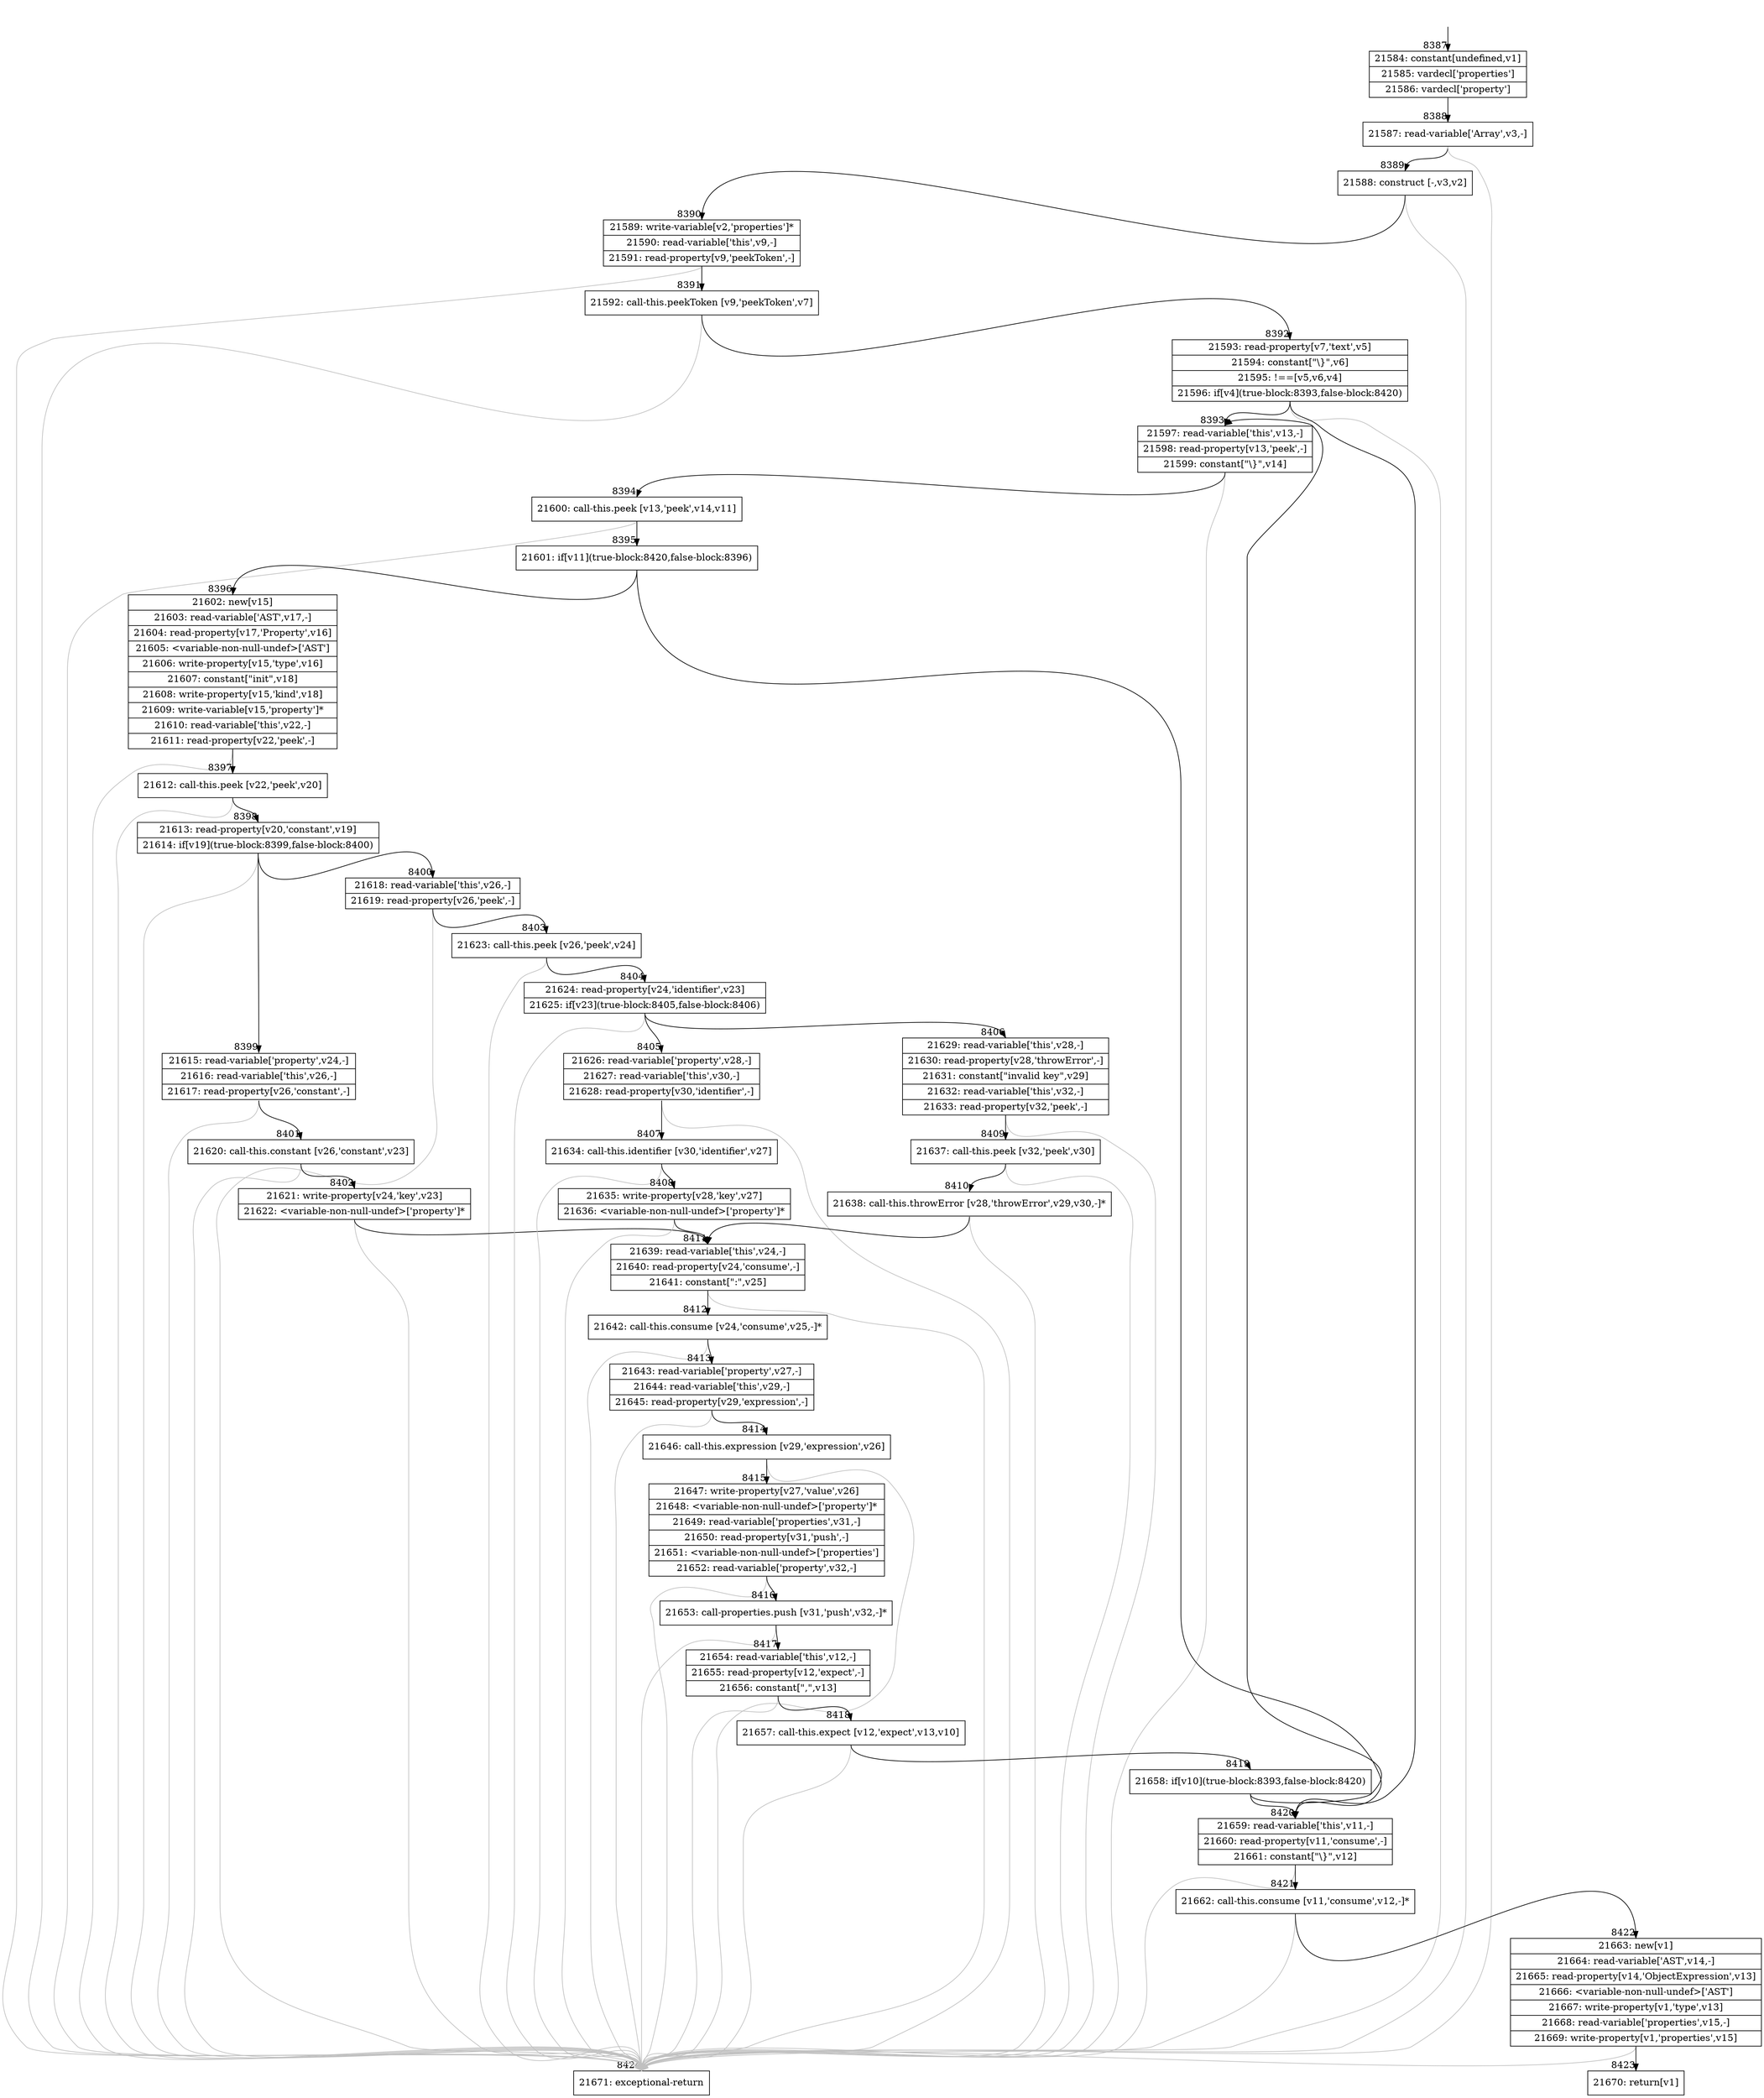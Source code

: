 digraph {
rankdir="TD"
BB_entry617[shape=none,label=""];
BB_entry617 -> BB8387 [tailport=s, headport=n, headlabel="    8387"]
BB8387 [shape=record label="{21584: constant[undefined,v1]|21585: vardecl['properties']|21586: vardecl['property']}" ] 
BB8387 -> BB8388 [tailport=s, headport=n, headlabel="      8388"]
BB8388 [shape=record label="{21587: read-variable['Array',v3,-]}" ] 
BB8388 -> BB8389 [tailport=s, headport=n, headlabel="      8389"]
BB8388 -> BB8424 [tailport=s, headport=n, color=gray, headlabel="      8424"]
BB8389 [shape=record label="{21588: construct [-,v3,v2]}" ] 
BB8389 -> BB8390 [tailport=s, headport=n, headlabel="      8390"]
BB8389 -> BB8424 [tailport=s, headport=n, color=gray]
BB8390 [shape=record label="{21589: write-variable[v2,'properties']*|21590: read-variable['this',v9,-]|21591: read-property[v9,'peekToken',-]}" ] 
BB8390 -> BB8391 [tailport=s, headport=n, headlabel="      8391"]
BB8390 -> BB8424 [tailport=s, headport=n, color=gray]
BB8391 [shape=record label="{21592: call-this.peekToken [v9,'peekToken',v7]}" ] 
BB8391 -> BB8392 [tailport=s, headport=n, headlabel="      8392"]
BB8391 -> BB8424 [tailport=s, headport=n, color=gray]
BB8392 [shape=record label="{21593: read-property[v7,'text',v5]|21594: constant[\"\\\}\",v6]|21595: !==[v5,v6,v4]|21596: if[v4](true-block:8393,false-block:8420)}" ] 
BB8392 -> BB8393 [tailport=s, headport=n, headlabel="      8393"]
BB8392 -> BB8420 [tailport=s, headport=n, headlabel="      8420"]
BB8392 -> BB8424 [tailport=s, headport=n, color=gray]
BB8393 [shape=record label="{21597: read-variable['this',v13,-]|21598: read-property[v13,'peek',-]|21599: constant[\"\\\}\",v14]}" ] 
BB8393 -> BB8394 [tailport=s, headport=n, headlabel="      8394"]
BB8393 -> BB8424 [tailport=s, headport=n, color=gray]
BB8394 [shape=record label="{21600: call-this.peek [v13,'peek',v14,v11]}" ] 
BB8394 -> BB8395 [tailport=s, headport=n, headlabel="      8395"]
BB8394 -> BB8424 [tailport=s, headport=n, color=gray]
BB8395 [shape=record label="{21601: if[v11](true-block:8420,false-block:8396)}" ] 
BB8395 -> BB8420 [tailport=s, headport=n]
BB8395 -> BB8396 [tailport=s, headport=n, headlabel="      8396"]
BB8396 [shape=record label="{21602: new[v15]|21603: read-variable['AST',v17,-]|21604: read-property[v17,'Property',v16]|21605: \<variable-non-null-undef\>['AST']|21606: write-property[v15,'type',v16]|21607: constant[\"init\",v18]|21608: write-property[v15,'kind',v18]|21609: write-variable[v15,'property']*|21610: read-variable['this',v22,-]|21611: read-property[v22,'peek',-]}" ] 
BB8396 -> BB8397 [tailport=s, headport=n, headlabel="      8397"]
BB8396 -> BB8424 [tailport=s, headport=n, color=gray]
BB8397 [shape=record label="{21612: call-this.peek [v22,'peek',v20]}" ] 
BB8397 -> BB8398 [tailport=s, headport=n, headlabel="      8398"]
BB8397 -> BB8424 [tailport=s, headport=n, color=gray]
BB8398 [shape=record label="{21613: read-property[v20,'constant',v19]|21614: if[v19](true-block:8399,false-block:8400)}" ] 
BB8398 -> BB8399 [tailport=s, headport=n, headlabel="      8399"]
BB8398 -> BB8400 [tailport=s, headport=n, headlabel="      8400"]
BB8398 -> BB8424 [tailport=s, headport=n, color=gray]
BB8399 [shape=record label="{21615: read-variable['property',v24,-]|21616: read-variable['this',v26,-]|21617: read-property[v26,'constant',-]}" ] 
BB8399 -> BB8401 [tailport=s, headport=n, headlabel="      8401"]
BB8399 -> BB8424 [tailport=s, headport=n, color=gray]
BB8400 [shape=record label="{21618: read-variable['this',v26,-]|21619: read-property[v26,'peek',-]}" ] 
BB8400 -> BB8403 [tailport=s, headport=n, headlabel="      8403"]
BB8400 -> BB8424 [tailport=s, headport=n, color=gray]
BB8401 [shape=record label="{21620: call-this.constant [v26,'constant',v23]}" ] 
BB8401 -> BB8402 [tailport=s, headport=n, headlabel="      8402"]
BB8401 -> BB8424 [tailport=s, headport=n, color=gray]
BB8402 [shape=record label="{21621: write-property[v24,'key',v23]|21622: \<variable-non-null-undef\>['property']*}" ] 
BB8402 -> BB8411 [tailport=s, headport=n, headlabel="      8411"]
BB8402 -> BB8424 [tailport=s, headport=n, color=gray]
BB8403 [shape=record label="{21623: call-this.peek [v26,'peek',v24]}" ] 
BB8403 -> BB8404 [tailport=s, headport=n, headlabel="      8404"]
BB8403 -> BB8424 [tailport=s, headport=n, color=gray]
BB8404 [shape=record label="{21624: read-property[v24,'identifier',v23]|21625: if[v23](true-block:8405,false-block:8406)}" ] 
BB8404 -> BB8405 [tailport=s, headport=n, headlabel="      8405"]
BB8404 -> BB8406 [tailport=s, headport=n, headlabel="      8406"]
BB8404 -> BB8424 [tailport=s, headport=n, color=gray]
BB8405 [shape=record label="{21626: read-variable['property',v28,-]|21627: read-variable['this',v30,-]|21628: read-property[v30,'identifier',-]}" ] 
BB8405 -> BB8407 [tailport=s, headport=n, headlabel="      8407"]
BB8405 -> BB8424 [tailport=s, headport=n, color=gray]
BB8406 [shape=record label="{21629: read-variable['this',v28,-]|21630: read-property[v28,'throwError',-]|21631: constant[\"invalid key\",v29]|21632: read-variable['this',v32,-]|21633: read-property[v32,'peek',-]}" ] 
BB8406 -> BB8409 [tailport=s, headport=n, headlabel="      8409"]
BB8406 -> BB8424 [tailport=s, headport=n, color=gray]
BB8407 [shape=record label="{21634: call-this.identifier [v30,'identifier',v27]}" ] 
BB8407 -> BB8408 [tailport=s, headport=n, headlabel="      8408"]
BB8407 -> BB8424 [tailport=s, headport=n, color=gray]
BB8408 [shape=record label="{21635: write-property[v28,'key',v27]|21636: \<variable-non-null-undef\>['property']*}" ] 
BB8408 -> BB8411 [tailport=s, headport=n]
BB8408 -> BB8424 [tailport=s, headport=n, color=gray]
BB8409 [shape=record label="{21637: call-this.peek [v32,'peek',v30]}" ] 
BB8409 -> BB8410 [tailport=s, headport=n, headlabel="      8410"]
BB8409 -> BB8424 [tailport=s, headport=n, color=gray]
BB8410 [shape=record label="{21638: call-this.throwError [v28,'throwError',v29,v30,-]*}" ] 
BB8410 -> BB8411 [tailport=s, headport=n]
BB8410 -> BB8424 [tailport=s, headport=n, color=gray]
BB8411 [shape=record label="{21639: read-variable['this',v24,-]|21640: read-property[v24,'consume',-]|21641: constant[\":\",v25]}" ] 
BB8411 -> BB8412 [tailport=s, headport=n, headlabel="      8412"]
BB8411 -> BB8424 [tailport=s, headport=n, color=gray]
BB8412 [shape=record label="{21642: call-this.consume [v24,'consume',v25,-]*}" ] 
BB8412 -> BB8413 [tailport=s, headport=n, headlabel="      8413"]
BB8412 -> BB8424 [tailport=s, headport=n, color=gray]
BB8413 [shape=record label="{21643: read-variable['property',v27,-]|21644: read-variable['this',v29,-]|21645: read-property[v29,'expression',-]}" ] 
BB8413 -> BB8414 [tailport=s, headport=n, headlabel="      8414"]
BB8413 -> BB8424 [tailport=s, headport=n, color=gray]
BB8414 [shape=record label="{21646: call-this.expression [v29,'expression',v26]}" ] 
BB8414 -> BB8415 [tailport=s, headport=n, headlabel="      8415"]
BB8414 -> BB8424 [tailport=s, headport=n, color=gray]
BB8415 [shape=record label="{21647: write-property[v27,'value',v26]|21648: \<variable-non-null-undef\>['property']*|21649: read-variable['properties',v31,-]|21650: read-property[v31,'push',-]|21651: \<variable-non-null-undef\>['properties']|21652: read-variable['property',v32,-]}" ] 
BB8415 -> BB8416 [tailport=s, headport=n, headlabel="      8416"]
BB8415 -> BB8424 [tailport=s, headport=n, color=gray]
BB8416 [shape=record label="{21653: call-properties.push [v31,'push',v32,-]*}" ] 
BB8416 -> BB8417 [tailport=s, headport=n, headlabel="      8417"]
BB8416 -> BB8424 [tailport=s, headport=n, color=gray]
BB8417 [shape=record label="{21654: read-variable['this',v12,-]|21655: read-property[v12,'expect',-]|21656: constant[\",\",v13]}" ] 
BB8417 -> BB8418 [tailport=s, headport=n, headlabel="      8418"]
BB8417 -> BB8424 [tailport=s, headport=n, color=gray]
BB8418 [shape=record label="{21657: call-this.expect [v12,'expect',v13,v10]}" ] 
BB8418 -> BB8419 [tailport=s, headport=n, headlabel="      8419"]
BB8418 -> BB8424 [tailport=s, headport=n, color=gray]
BB8419 [shape=record label="{21658: if[v10](true-block:8393,false-block:8420)}" ] 
BB8419 -> BB8393 [tailport=s, headport=n]
BB8419 -> BB8420 [tailport=s, headport=n]
BB8420 [shape=record label="{21659: read-variable['this',v11,-]|21660: read-property[v11,'consume',-]|21661: constant[\"\\\}\",v12]}" ] 
BB8420 -> BB8421 [tailport=s, headport=n, headlabel="      8421"]
BB8420 -> BB8424 [tailport=s, headport=n, color=gray]
BB8421 [shape=record label="{21662: call-this.consume [v11,'consume',v12,-]*}" ] 
BB8421 -> BB8422 [tailport=s, headport=n, headlabel="      8422"]
BB8421 -> BB8424 [tailport=s, headport=n, color=gray]
BB8422 [shape=record label="{21663: new[v1]|21664: read-variable['AST',v14,-]|21665: read-property[v14,'ObjectExpression',v13]|21666: \<variable-non-null-undef\>['AST']|21667: write-property[v1,'type',v13]|21668: read-variable['properties',v15,-]|21669: write-property[v1,'properties',v15]}" ] 
BB8422 -> BB8423 [tailport=s, headport=n, headlabel="      8423"]
BB8422 -> BB8424 [tailport=s, headport=n, color=gray]
BB8423 [shape=record label="{21670: return[v1]}" ] 
BB8424 [shape=record label="{21671: exceptional-return}" ] 
//#$~ 12879
}

